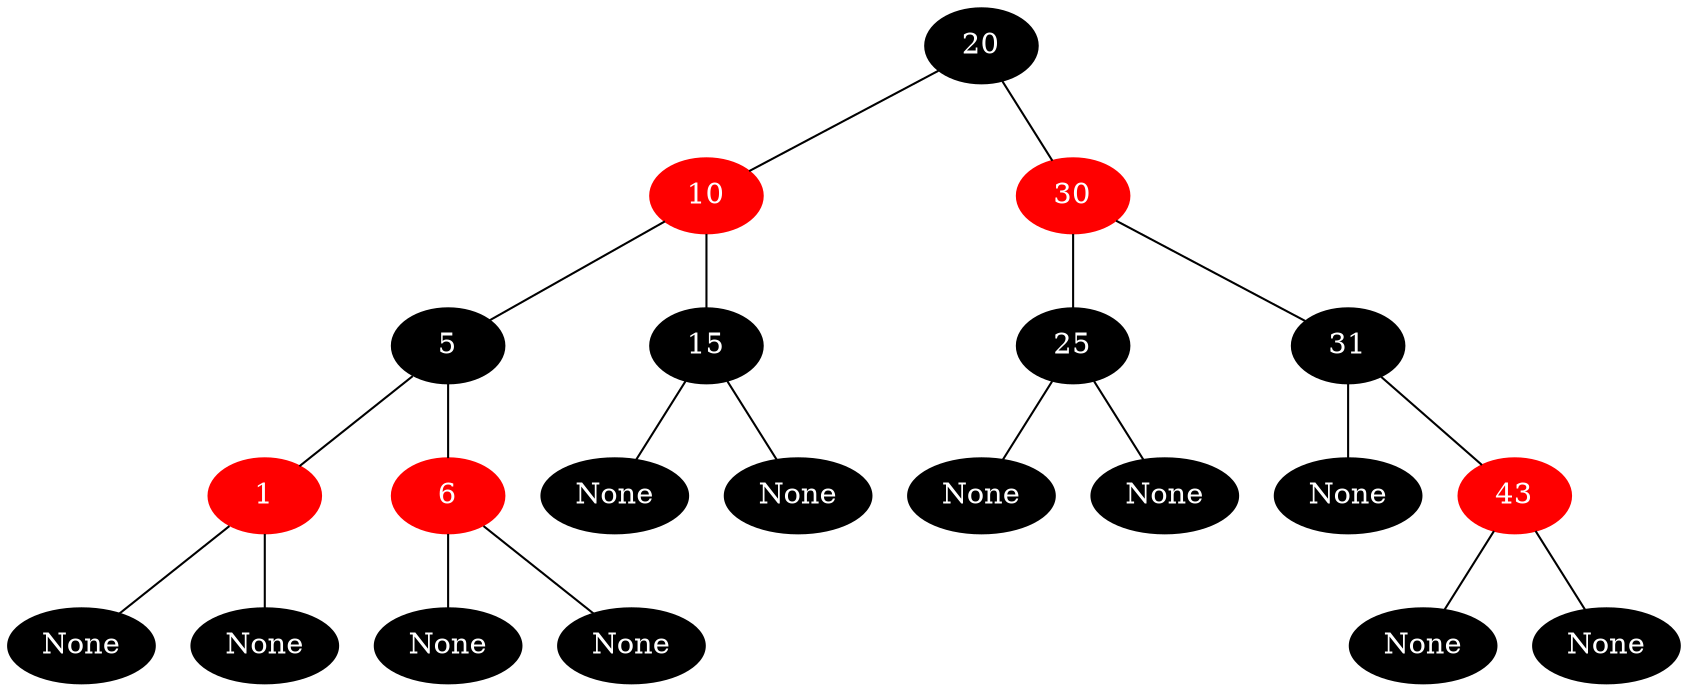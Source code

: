 graph {
	 0 [label="20", color=black, style=filled, fontcolor=white];
	 1 [label="10", color=red, style=filled, fontcolor=white];
	 2 [label="5", color=black, style=filled, fontcolor=white];
	 3 [label="1", color=red, style=filled, fontcolor=white];
	 4 [label="None", color=black, style=filled, fontcolor=white];
	 5 [label="None", color=black, style=filled, fontcolor=white];
	 6 [label="6", color=red, style=filled, fontcolor=white];
	 7 [label="None", color=black, style=filled, fontcolor=white];
	 8 [label="None", color=black, style=filled, fontcolor=white];
	 9 [label="15", color=black, style=filled, fontcolor=white];
	 10 [label="None", color=black, style=filled, fontcolor=white];
	 11 [label="None", color=black, style=filled, fontcolor=white];
	 12 [label="30", color=red, style=filled, fontcolor=white];
	 13 [label="25", color=black, style=filled, fontcolor=white];
	 14 [label="None", color=black, style=filled, fontcolor=white];
	 15 [label="None", color=black, style=filled, fontcolor=white];
	 16 [label="31", color=black, style=filled, fontcolor=white];
	 17 [label="None", color=black, style=filled, fontcolor=white];
	 18 [label="43", color=red, style=filled, fontcolor=white];
	 19 [label="None", color=black, style=filled, fontcolor=white];
	 20 [label="None", color=black, style=filled, fontcolor=white];
	 0 -- 1;
	 1 -- 2;
	 2 -- 3;
	 3 -- 4;
	 3 -- 5;
	 2 -- 6;
	 6 -- 7;
	 6 -- 8;
	 1 -- 9;
	 9 -- 10;
	 9 -- 11;
	 0 -- 12;
	 12 -- 13;
	 13 -- 14;
	 13 -- 15;
	 12 -- 16;
	 16 -- 17;
	 16 -- 18;
	 18 -- 19;
	 18 -- 20;
}
